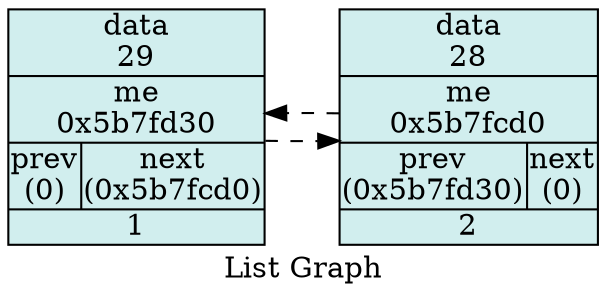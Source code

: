 digraph List {

	node [shape = "circle", style = "filled", fillcolor = "salmon1", fontcolor = "#000000", margin = "0.01"];
	edge [style = "dashed"];
	rankdir = "LR"

	label = "List Graph";

	"V0x5b7fd30"[shape = "record", fillcolor="lightcyan2", label = "    data\n29 |    me\n0x5b7fd30 | {prev\n(0) |  next\n(0x5b7fcd0)} | <f0> 1"];
	"V0x5b7fcd0"[shape = "record", fillcolor="lightcyan2", label = "    data\n28 |    me\n0x5b7fcd0 | {prev\n(0x5b7fd30) |  next\n(0)} | <f0> 2"];

	"V0x5b7fd30"->"V0x5b7fcd0";
	"V0x5b7fcd0"->"V0x5b7fd30";
}
